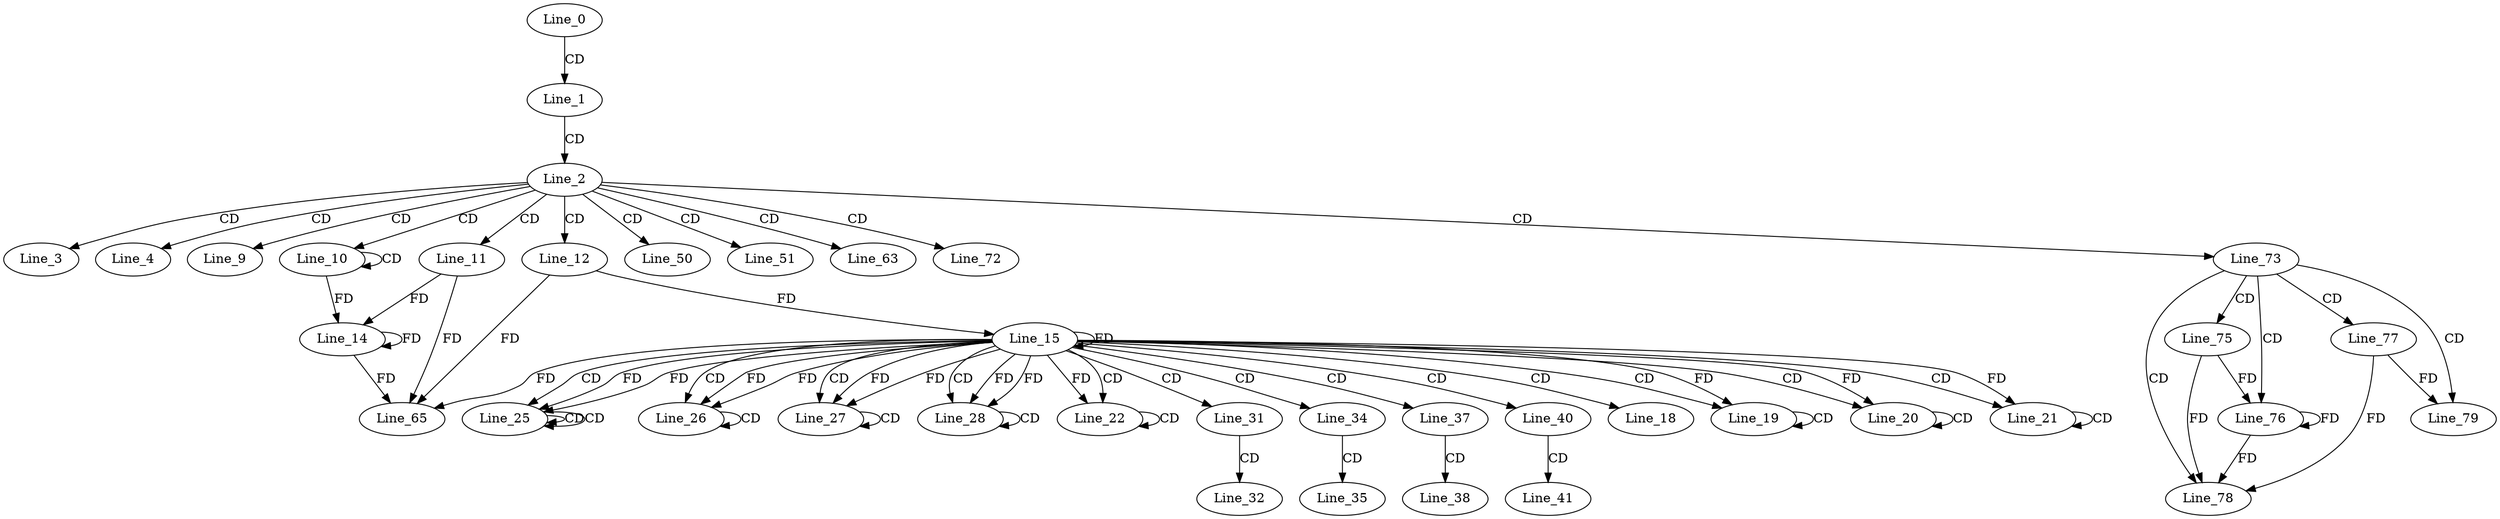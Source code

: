 digraph G {
  Line_0;
  Line_1;
  Line_2;
  Line_3;
  Line_4;
  Line_9;
  Line_10;
  Line_10;
  Line_11;
  Line_12;
  Line_14;
  Line_14;
  Line_15;
  Line_15;
  Line_18;
  Line_19;
  Line_19;
  Line_20;
  Line_20;
  Line_21;
  Line_21;
  Line_22;
  Line_22;
  Line_15;
  Line_25;
  Line_25;
  Line_25;
  Line_26;
  Line_26;
  Line_27;
  Line_27;
  Line_28;
  Line_28;
  Line_15;
  Line_31;
  Line_32;
  Line_34;
  Line_35;
  Line_37;
  Line_38;
  Line_40;
  Line_41;
  Line_50;
  Line_51;
  Line_63;
  Line_65;
  Line_72;
  Line_73;
  Line_73;
  Line_75;
  Line_76;
  Line_76;
  Line_76;
  Line_77;
  Line_78;
  Line_79;
  Line_0 -> Line_1 [ label="CD" ];
  Line_1 -> Line_2 [ label="CD" ];
  Line_2 -> Line_3 [ label="CD" ];
  Line_2 -> Line_4 [ label="CD" ];
  Line_2 -> Line_9 [ label="CD" ];
  Line_2 -> Line_10 [ label="CD" ];
  Line_10 -> Line_10 [ label="CD" ];
  Line_2 -> Line_11 [ label="CD" ];
  Line_2 -> Line_12 [ label="CD" ];
  Line_11 -> Line_14 [ label="FD" ];
  Line_14 -> Line_14 [ label="FD" ];
  Line_10 -> Line_14 [ label="FD" ];
  Line_12 -> Line_15 [ label="FD" ];
  Line_15 -> Line_15 [ label="FD" ];
  Line_15 -> Line_18 [ label="CD" ];
  Line_15 -> Line_19 [ label="CD" ];
  Line_19 -> Line_19 [ label="CD" ];
  Line_15 -> Line_19 [ label="FD" ];
  Line_15 -> Line_20 [ label="CD" ];
  Line_20 -> Line_20 [ label="CD" ];
  Line_15 -> Line_20 [ label="FD" ];
  Line_15 -> Line_21 [ label="CD" ];
  Line_21 -> Line_21 [ label="CD" ];
  Line_15 -> Line_21 [ label="FD" ];
  Line_15 -> Line_22 [ label="CD" ];
  Line_22 -> Line_22 [ label="CD" ];
  Line_15 -> Line_22 [ label="FD" ];
  Line_15 -> Line_25 [ label="CD" ];
  Line_25 -> Line_25 [ label="CD" ];
  Line_15 -> Line_25 [ label="FD" ];
  Line_15 -> Line_25 [ label="FD" ];
  Line_25 -> Line_25 [ label="CD" ];
  Line_15 -> Line_26 [ label="CD" ];
  Line_26 -> Line_26 [ label="CD" ];
  Line_15 -> Line_26 [ label="FD" ];
  Line_15 -> Line_26 [ label="FD" ];
  Line_15 -> Line_27 [ label="CD" ];
  Line_27 -> Line_27 [ label="CD" ];
  Line_15 -> Line_27 [ label="FD" ];
  Line_15 -> Line_27 [ label="FD" ];
  Line_15 -> Line_28 [ label="CD" ];
  Line_28 -> Line_28 [ label="CD" ];
  Line_15 -> Line_28 [ label="FD" ];
  Line_15 -> Line_28 [ label="FD" ];
  Line_15 -> Line_31 [ label="CD" ];
  Line_31 -> Line_32 [ label="CD" ];
  Line_15 -> Line_34 [ label="CD" ];
  Line_34 -> Line_35 [ label="CD" ];
  Line_15 -> Line_37 [ label="CD" ];
  Line_37 -> Line_38 [ label="CD" ];
  Line_15 -> Line_40 [ label="CD" ];
  Line_40 -> Line_41 [ label="CD" ];
  Line_2 -> Line_50 [ label="CD" ];
  Line_2 -> Line_51 [ label="CD" ];
  Line_2 -> Line_63 [ label="CD" ];
  Line_11 -> Line_65 [ label="FD" ];
  Line_14 -> Line_65 [ label="FD" ];
  Line_12 -> Line_65 [ label="FD" ];
  Line_15 -> Line_65 [ label="FD" ];
  Line_2 -> Line_72 [ label="CD" ];
  Line_2 -> Line_73 [ label="CD" ];
  Line_73 -> Line_75 [ label="CD" ];
  Line_73 -> Line_76 [ label="CD" ];
  Line_75 -> Line_76 [ label="FD" ];
  Line_76 -> Line_76 [ label="FD" ];
  Line_73 -> Line_77 [ label="CD" ];
  Line_73 -> Line_78 [ label="CD" ];
  Line_77 -> Line_78 [ label="FD" ];
  Line_75 -> Line_78 [ label="FD" ];
  Line_76 -> Line_78 [ label="FD" ];
  Line_73 -> Line_79 [ label="CD" ];
  Line_77 -> Line_79 [ label="FD" ];
}
